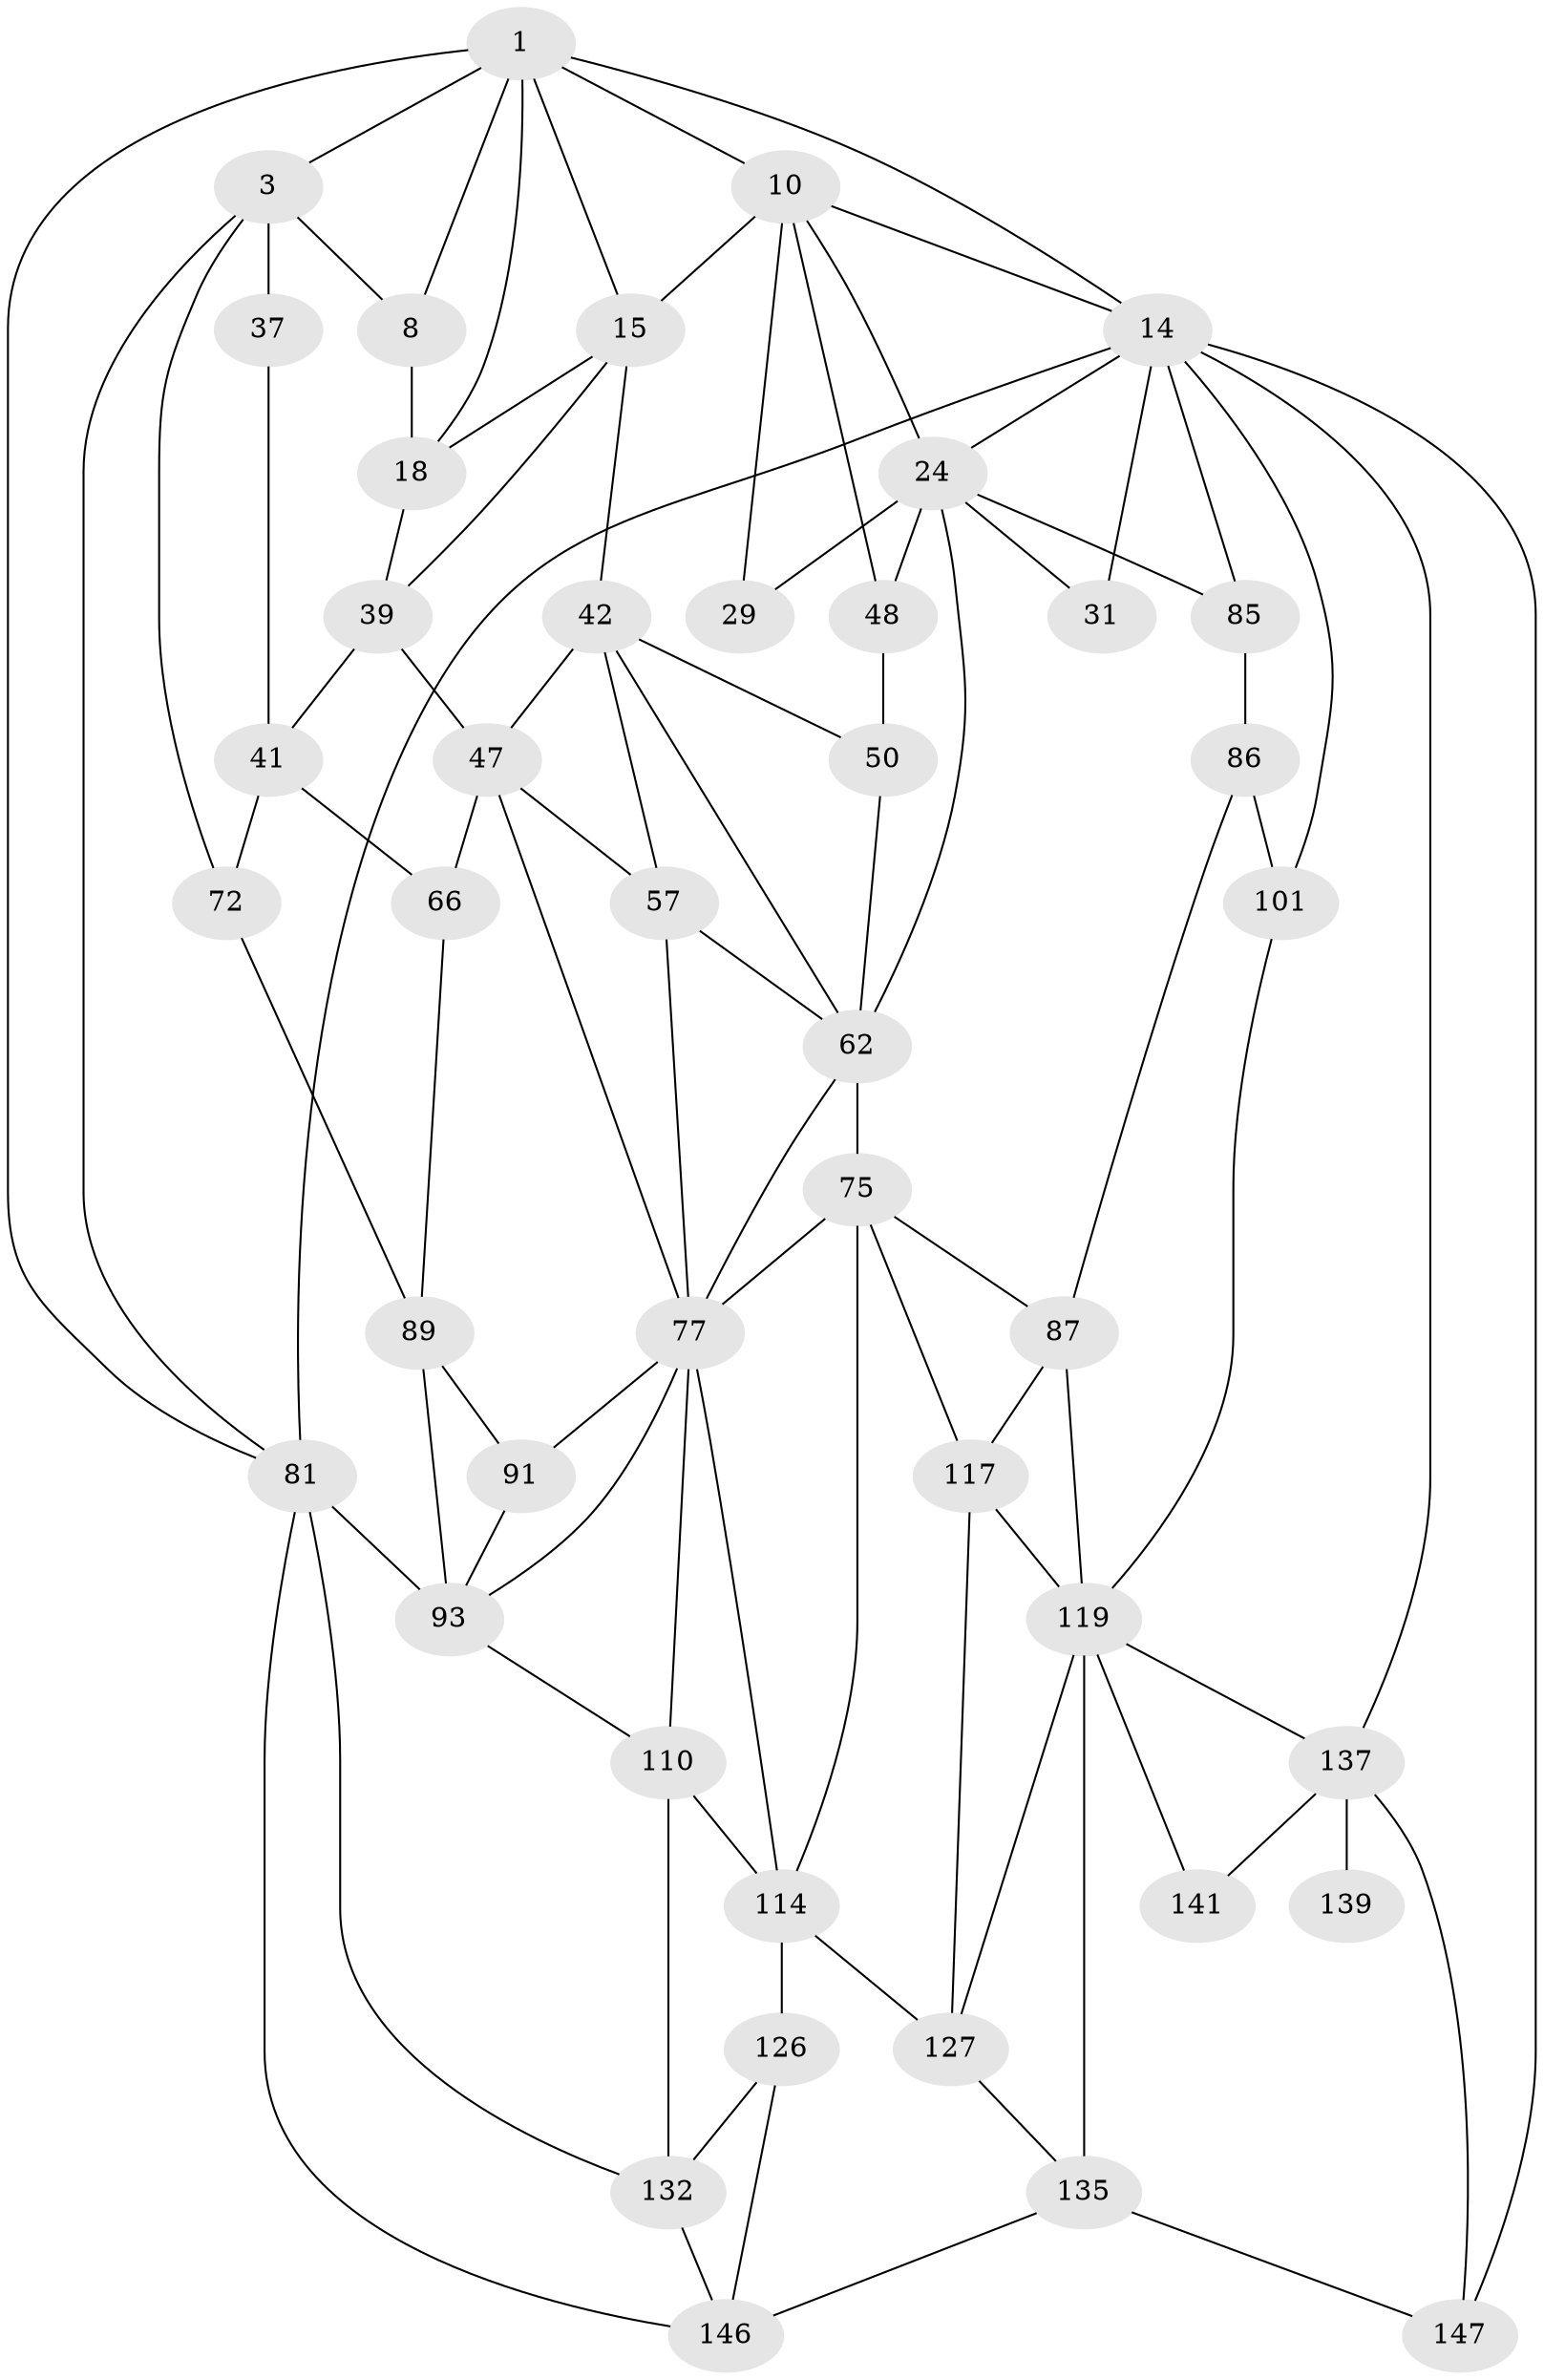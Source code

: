 // original degree distribution, {3: 0.04054054054054054, 6: 0.25, 5: 0.5, 4: 0.20945945945945946}
// Generated by graph-tools (version 1.1) at 2025/21/03/04/25 18:21:09]
// undirected, 44 vertices, 93 edges
graph export_dot {
graph [start="1"]
  node [color=gray90,style=filled];
  1 [pos="+0.23584676720694475+0",super="+2+6"];
  3 [pos="+0+0",super="+4+38"];
  8 [pos="+0.1662414810810215+0.08804838966182603",super="+28"];
  10 [pos="+0.7011657121679277+0",super="+11"];
  14 [pos="+1+0",super="+99+32"];
  15 [pos="+0.3465864399232413+0",super="+19+16"];
  18 [pos="+0.2579002787450279+0.06810032304076084",super="+27"];
  24 [pos="+0.9009110319819288+0.08928015394233384",super="+30+25"];
  29 [pos="+0.9823384803771007+0.05067790975231993"];
  31 [pos="+0.9429329760676006+0.09950908097408964"];
  37 [pos="+0.09663171338399454+0.19585749477652317"];
  39 [pos="+0.20092949594491716+0.1618623673967566",super="+45+40"];
  41 [pos="+0.11478070881028568+0.26387235804857895",super="+68"];
  42 [pos="+0.5744092677512813+0.18606975639049497",super="+51+43"];
  47 [pos="+0.34390161790081913+0.2342816922788301",super="+52"];
  48 [pos="+0.7387923349226325+0.24037290236705802",super="+49"];
  50 [pos="+0.6409726841607745+0.2317708343491492",super="+60"];
  57 [pos="+0.3925237310681464+0.2645932668680957",super="+69"];
  62 [pos="+0.6019680372437834+0.33754415314437575",super="+64+63"];
  66 [pos="+0.21768222652669122+0.41737169979668054",super="+67"];
  72 [pos="+0+0.3655178779206684"];
  75 [pos="+0.6620687097341963+0.5232249566096074",super="+88"];
  77 [pos="+0.39251273160286754+0.5190430969394056",super="+97+78"];
  81 [pos="+0+0.7314637026442213",super="+102+82"];
  85 [pos="+0.911720839486329+0.5349339440314148"];
  86 [pos="+0.7876418448413853+0.5814147127716783"];
  87 [pos="+0.6896198704777793+0.5798535322995545",super="+116"];
  89 [pos="+0.1319041410979359+0.4644607145375774",super="+92+90"];
  91 [pos="+0.24560195863729828+0.513536763247186"];
  93 [pos="+0.13382420201401535+0.5458574098273448",super="+96+94"];
  101 [pos="+1+0.6405042330691006",super="+108"];
  110 [pos="+0.3242424086138367+0.7372451427635276",super="+111"];
  114 [pos="+0.4718231310639768+0.7531529627061291",super="+115+125"];
  117 [pos="+0.6550175675108748+0.7171386994665978",super="+118"];
  119 [pos="+0.8827057222725944+0.7995460384512366",super="+120+129"];
  126 [pos="+0.3816142793959736+0.8300704532773927",super="+131"];
  127 [pos="+0.5361213746892383+0.8487328345981827",super="+128"];
  132 [pos="+0.20662334128806298+0.8284524809764134",super="+133"];
  135 [pos="+0.6829106849934009+0.8558148286338647",super="+136"];
  137 [pos="+0.8852053513096331+0.8747366856224064",super="+138+142"];
  139 [pos="+0.7771826826676912+0.8965292099416515"];
  141 [pos="+0.761202356188718+0.8962716472481747",super="+144"];
  146 [pos="+0.4016995741517172+1",super="+148"];
  147 [pos="+0.7543179502609818+1"];
  1 -- 3;
  1 -- 14;
  1 -- 18;
  1 -- 8;
  1 -- 10;
  1 -- 15;
  1 -- 81;
  3 -- 8 [weight=2];
  3 -- 37 [weight=2];
  3 -- 72;
  3 -- 81;
  8 -- 18;
  10 -- 48;
  10 -- 24 [weight=2];
  10 -- 29;
  10 -- 14;
  10 -- 15 [weight=2];
  14 -- 147;
  14 -- 101 [weight=2];
  14 -- 137;
  14 -- 85;
  14 -- 31;
  14 -- 24;
  14 -- 81;
  15 -- 42 [weight=2];
  15 -- 18;
  15 -- 39;
  18 -- 39;
  24 -- 29;
  24 -- 31;
  24 -- 48 [weight=2];
  24 -- 85;
  24 -- 62;
  37 -- 41;
  39 -- 47 [weight=2];
  39 -- 41;
  41 -- 72;
  41 -- 66;
  42 -- 50 [weight=2];
  42 -- 57 [weight=2];
  42 -- 47;
  42 -- 62;
  47 -- 66 [weight=2];
  47 -- 57;
  47 -- 77;
  48 -- 50 [weight=2];
  50 -- 62;
  57 -- 62;
  57 -- 77;
  62 -- 75 [weight=2];
  62 -- 77;
  66 -- 89;
  72 -- 89;
  75 -- 114;
  75 -- 117;
  75 -- 87;
  75 -- 77;
  77 -- 114;
  77 -- 93;
  77 -- 110;
  77 -- 91;
  81 -- 93 [weight=3];
  81 -- 146;
  81 -- 132;
  85 -- 86;
  86 -- 87;
  86 -- 101;
  87 -- 117;
  87 -- 119;
  89 -- 91;
  89 -- 93 [weight=2];
  91 -- 93;
  93 -- 110;
  101 -- 119;
  110 -- 114;
  110 -- 132;
  114 -- 126 [weight=2];
  114 -- 127;
  117 -- 127;
  117 -- 119;
  119 -- 135 [weight=2];
  119 -- 127;
  119 -- 137;
  119 -- 141 [weight=2];
  126 -- 146;
  126 -- 132;
  127 -- 135;
  132 -- 146;
  135 -- 146;
  135 -- 147;
  137 -- 139 [weight=2];
  137 -- 147;
  137 -- 141;
}
